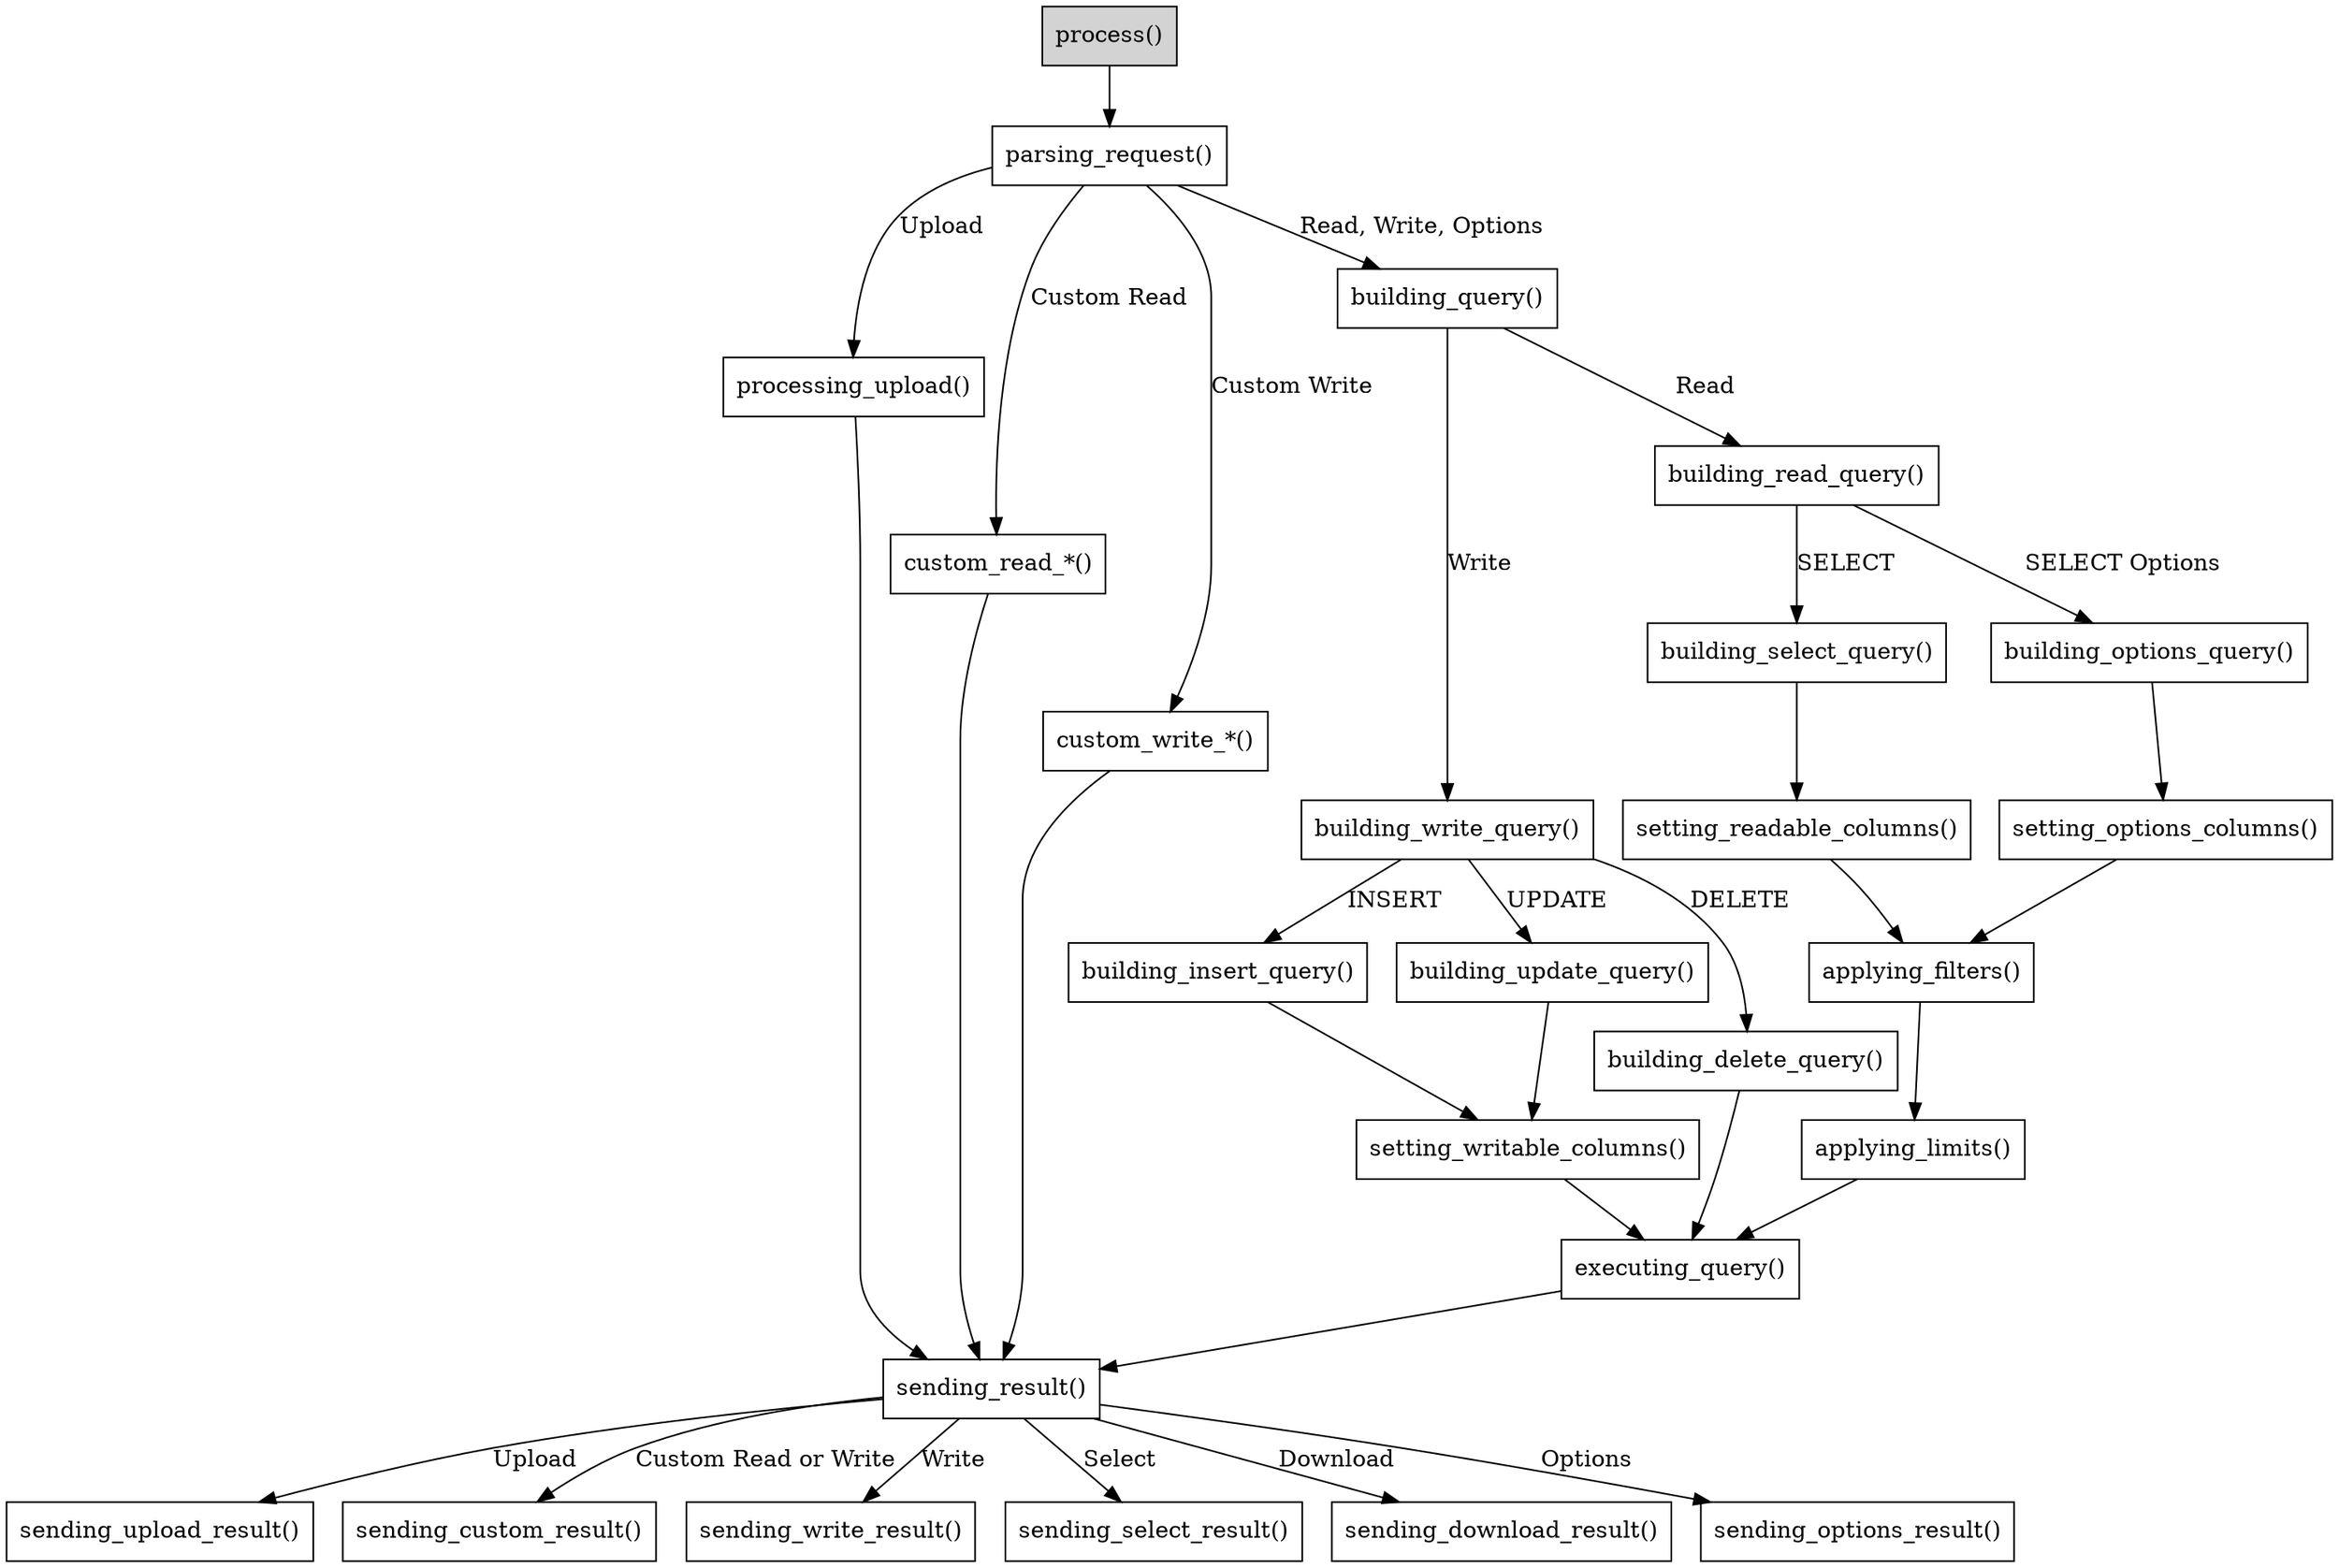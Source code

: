 digraph mygraph {
  node [shape=box];
  "process()" [style = "filled"]
  "process()" -> "parsing_request()"
  "parsing_request()"
  "parsing_request()" -> "processing_upload()" [label = "Upload"]
  "parsing_request()" -> "custom_read_*()" [label = "Custom Read"]
  "parsing_request()" -> "custom_write_*()" [label = "Custom Write"]
  "parsing_request()" -> "building_query()"  [label = "Read, Write, Options"]
  "processing_upload()"
  "custom_read_*()"
  "custom_write_*()"
  "building_query()"
  "building_query()" -> "building_write_query()"  [label = "Write"]
  "building_query()" -> "building_read_query()"  [label = "Read"]
  "building_write_query()"
  "building_read_query()"
  "building_write_query()" -> "building_insert_query()" [label = "INSERT"]
  "building_write_query()" -> "building_update_query()" [label = "UPDATE"]
  "building_write_query()" -> "building_delete_query()" [label = "DELETE"]
  "building_read_query()" -> "building_select_query()" [label = "SELECT"]
  "building_read_query()" -> "building_options_query()" [label = "SELECT Options"]
  "building_insert_query()"
  "building_update_query()"
  "building_delete_query()"
  "building_select_query()"
  "building_options_query()"
  "building_insert_query()" -> "setting_writable_columns()"
  "building_update_query()" -> "setting_writable_columns()"
  "building_select_query()" -> "setting_readable_columns()"
  "building_options_query()" -> "setting_options_columns()"
  "setting_writable_columns()"
  "setting_readable_columns()"
  "setting_options_columns()"
  "setting_readable_columns()" -> "applying_filters()"
  "setting_options_columns()" -> "applying_filters()"
  "applying_filters()" -> "applying_limits()"
  "applying_filters()"
  "applying_limits()"
  "setting_writable_columns()" -> "executing_query()"
  "building_delete_query()" -> "executing_query()"
  "applying_limits()" -> "executing_query()"
  "executing_query()"
  "executing_query()" -> "sending_result()"
  "processing_upload()" -> "sending_result()"
  "custom_read_*()" -> "sending_result()"
  "custom_write_*()" -> "sending_result()"
  "sending_result()"
  
  "sending_result()" -> "sending_upload_result()" [label = "Upload"]
  "sending_result()" -> "sending_custom_result()" [label = "Custom Read or Write"]
  "sending_result()" -> "sending_write_result()"  [label = "Write"]
  "sending_result()" -> "sending_select_result()" [label = "Select"]
  "sending_result()" -> "sending_download_result()" [label = "Download"]
  "sending_result()" -> "sending_options_result()" [label = "Options"]

  "sending_upload_result()"
  "sending_custom_result()"
  "sending_write_result()"
  "sending_select_result()"
  "sending_download_result()"
  "sending_options_result()"
} 





 
